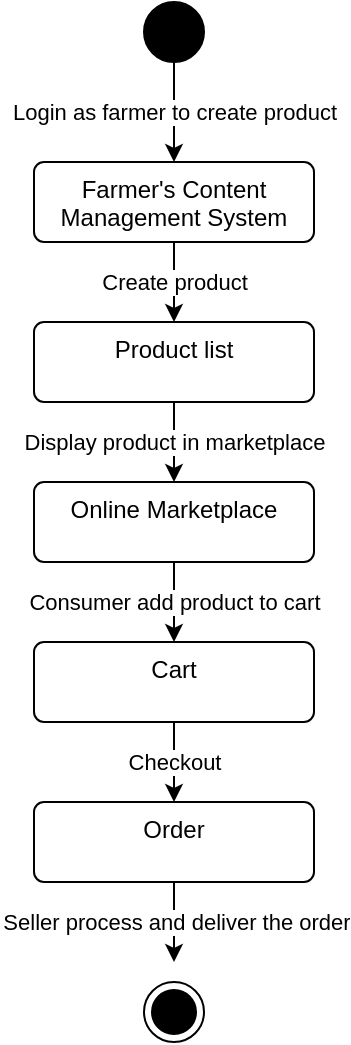 <mxfile version="24.0.7" type="device">
  <diagram name="Page-1" id="KBEaiFNk3rMuaAeFmrGR">
    <mxGraphModel dx="1042" dy="569" grid="1" gridSize="10" guides="1" tooltips="1" connect="1" arrows="1" fold="1" page="1" pageScale="1" pageWidth="850" pageHeight="1100" math="0" shadow="0">
      <root>
        <mxCell id="0" />
        <mxCell id="1" parent="0" />
        <mxCell id="9LwCvAnH0qxk0vJzkE7Z-5" value="Create product" style="edgeStyle=orthogonalEdgeStyle;rounded=0;orthogonalLoop=1;jettySize=auto;html=1;entryX=0.5;entryY=0;entryDx=0;entryDy=0;" edge="1" parent="1" source="9LwCvAnH0qxk0vJzkE7Z-1" target="9LwCvAnH0qxk0vJzkE7Z-4">
          <mxGeometry relative="1" as="geometry" />
        </mxCell>
        <mxCell id="9LwCvAnH0qxk0vJzkE7Z-1" value="Farmer&#39;s Content Management System" style="html=1;align=center;verticalAlign=top;rounded=1;absoluteArcSize=1;arcSize=10;dashed=0;whiteSpace=wrap;" vertex="1" parent="1">
          <mxGeometry x="340" y="140" width="140" height="40" as="geometry" />
        </mxCell>
        <mxCell id="9LwCvAnH0qxk0vJzkE7Z-3" value="Login as farmer to create product" style="edgeStyle=orthogonalEdgeStyle;rounded=0;orthogonalLoop=1;jettySize=auto;html=1;entryX=0.5;entryY=0;entryDx=0;entryDy=0;" edge="1" parent="1" source="9LwCvAnH0qxk0vJzkE7Z-2" target="9LwCvAnH0qxk0vJzkE7Z-1">
          <mxGeometry relative="1" as="geometry" />
        </mxCell>
        <mxCell id="9LwCvAnH0qxk0vJzkE7Z-2" value="" style="ellipse;fillColor=strokeColor;html=1;" vertex="1" parent="1">
          <mxGeometry x="395" y="60" width="30" height="30" as="geometry" />
        </mxCell>
        <mxCell id="9LwCvAnH0qxk0vJzkE7Z-7" value="Display product in marketplace" style="edgeStyle=orthogonalEdgeStyle;rounded=0;orthogonalLoop=1;jettySize=auto;html=1;entryX=0.5;entryY=0;entryDx=0;entryDy=0;" edge="1" parent="1" source="9LwCvAnH0qxk0vJzkE7Z-4" target="9LwCvAnH0qxk0vJzkE7Z-6">
          <mxGeometry relative="1" as="geometry" />
        </mxCell>
        <mxCell id="9LwCvAnH0qxk0vJzkE7Z-4" value="Product list" style="html=1;align=center;verticalAlign=top;rounded=1;absoluteArcSize=1;arcSize=10;dashed=0;whiteSpace=wrap;" vertex="1" parent="1">
          <mxGeometry x="340" y="220" width="140" height="40" as="geometry" />
        </mxCell>
        <mxCell id="9LwCvAnH0qxk0vJzkE7Z-14" value="Consumer add product to cart" style="edgeStyle=orthogonalEdgeStyle;rounded=0;orthogonalLoop=1;jettySize=auto;html=1;entryX=0.5;entryY=0;entryDx=0;entryDy=0;" edge="1" parent="1" source="9LwCvAnH0qxk0vJzkE7Z-6" target="9LwCvAnH0qxk0vJzkE7Z-13">
          <mxGeometry relative="1" as="geometry" />
        </mxCell>
        <mxCell id="9LwCvAnH0qxk0vJzkE7Z-6" value="Online Marketplace" style="html=1;align=center;verticalAlign=top;rounded=1;absoluteArcSize=1;arcSize=10;dashed=0;whiteSpace=wrap;" vertex="1" parent="1">
          <mxGeometry x="340" y="300" width="140" height="40" as="geometry" />
        </mxCell>
        <mxCell id="9LwCvAnH0qxk0vJzkE7Z-17" value="Checkout" style="edgeStyle=orthogonalEdgeStyle;rounded=0;orthogonalLoop=1;jettySize=auto;html=1;entryX=0.5;entryY=0;entryDx=0;entryDy=0;" edge="1" parent="1" source="9LwCvAnH0qxk0vJzkE7Z-13" target="9LwCvAnH0qxk0vJzkE7Z-16">
          <mxGeometry relative="1" as="geometry" />
        </mxCell>
        <mxCell id="9LwCvAnH0qxk0vJzkE7Z-13" value="Cart" style="html=1;align=center;verticalAlign=top;rounded=1;absoluteArcSize=1;arcSize=10;dashed=0;whiteSpace=wrap;" vertex="1" parent="1">
          <mxGeometry x="340" y="380" width="140" height="40" as="geometry" />
        </mxCell>
        <mxCell id="9LwCvAnH0qxk0vJzkE7Z-20" value="Seller process and deliver the order" style="edgeStyle=orthogonalEdgeStyle;rounded=0;orthogonalLoop=1;jettySize=auto;html=1;" edge="1" parent="1" source="9LwCvAnH0qxk0vJzkE7Z-16">
          <mxGeometry relative="1" as="geometry">
            <mxPoint x="410" y="540" as="targetPoint" />
          </mxGeometry>
        </mxCell>
        <mxCell id="9LwCvAnH0qxk0vJzkE7Z-16" value="Order" style="html=1;align=center;verticalAlign=top;rounded=1;absoluteArcSize=1;arcSize=10;dashed=0;whiteSpace=wrap;" vertex="1" parent="1">
          <mxGeometry x="340" y="460" width="140" height="40" as="geometry" />
        </mxCell>
        <mxCell id="9LwCvAnH0qxk0vJzkE7Z-21" value="" style="ellipse;html=1;shape=endState;fillColor=strokeColor;" vertex="1" parent="1">
          <mxGeometry x="395" y="550" width="30" height="30" as="geometry" />
        </mxCell>
      </root>
    </mxGraphModel>
  </diagram>
</mxfile>
